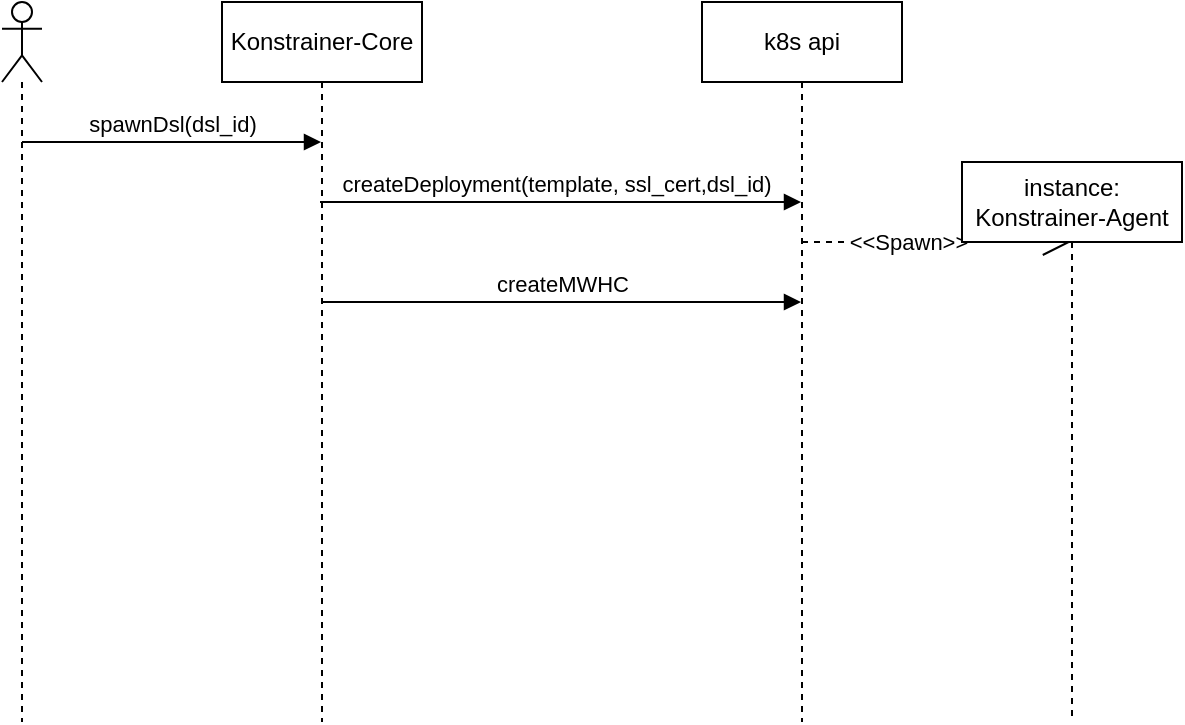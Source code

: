 <mxfile>
    <diagram id="5TAbmly4IlOM0eNRvKiz" name="Page-1">
        <mxGraphModel dx="1008" dy="792" grid="1" gridSize="10" guides="1" tooltips="1" connect="1" arrows="1" fold="1" page="1" pageScale="1" pageWidth="827" pageHeight="1169" math="0" shadow="0">
            <root>
                <mxCell id="0"/>
                <mxCell id="1" parent="0"/>
                <mxCell id="2" value="Konstrainer-Core" style="shape=umlLifeline;perimeter=lifelinePerimeter;whiteSpace=wrap;html=1;container=1;collapsible=0;recursiveResize=0;outlineConnect=0;" parent="1" vertex="1">
                    <mxGeometry x="200" y="80" width="100" height="360" as="geometry"/>
                </mxCell>
                <mxCell id="7" value="createDeployment(template, ssl_cert,dsl_id)" style="html=1;verticalAlign=bottom;endArrow=block;" parent="2" target="6" edge="1">
                    <mxGeometry x="-0.021" width="80" relative="1" as="geometry">
                        <mxPoint x="49" y="100" as="sourcePoint"/>
                        <mxPoint x="178.5" y="100" as="targetPoint"/>
                        <mxPoint as="offset"/>
                    </mxGeometry>
                </mxCell>
                <mxCell id="12" value="createMWHC" style="html=1;verticalAlign=bottom;endArrow=block;" parent="2" target="6" edge="1">
                    <mxGeometry width="80" relative="1" as="geometry">
                        <mxPoint x="50" y="150" as="sourcePoint"/>
                        <mxPoint x="130" y="150" as="targetPoint"/>
                    </mxGeometry>
                </mxCell>
                <mxCell id="4" value="" style="shape=umlLifeline;participant=umlActor;perimeter=lifelinePerimeter;whiteSpace=wrap;html=1;container=1;collapsible=0;recursiveResize=0;verticalAlign=top;spacingTop=36;outlineConnect=0;" parent="1" vertex="1">
                    <mxGeometry x="90" y="80" width="20" height="360" as="geometry"/>
                </mxCell>
                <mxCell id="5" value="spawnDsl(dsl_id)" style="html=1;verticalAlign=bottom;endArrow=block;" parent="4" target="2" edge="1">
                    <mxGeometry width="80" relative="1" as="geometry">
                        <mxPoint x="10" y="70" as="sourcePoint"/>
                        <mxPoint x="90" y="70" as="targetPoint"/>
                    </mxGeometry>
                </mxCell>
                <mxCell id="6" value="k8s api" style="shape=umlLifeline;perimeter=lifelinePerimeter;whiteSpace=wrap;html=1;container=1;collapsible=0;recursiveResize=0;outlineConnect=0;" parent="1" vertex="1">
                    <mxGeometry x="440" y="80" width="100" height="360" as="geometry"/>
                </mxCell>
                <mxCell id="8" value="&amp;lt;&amp;lt;Spawn&amp;gt;&amp;gt;" style="endArrow=open;endSize=12;dashed=1;html=1;" parent="6" target="9" edge="1">
                    <mxGeometry x="-0.223" width="160" relative="1" as="geometry">
                        <mxPoint x="50" y="120" as="sourcePoint"/>
                        <mxPoint x="210" y="120" as="targetPoint"/>
                        <Array as="points">
                            <mxPoint x="120" y="120"/>
                        </Array>
                        <mxPoint as="offset"/>
                    </mxGeometry>
                </mxCell>
                <mxCell id="9" value="instance: Konstrainer-Agent" style="shape=umlLifeline;perimeter=lifelinePerimeter;whiteSpace=wrap;html=1;container=1;collapsible=0;recursiveResize=0;outlineConnect=0;" parent="1" vertex="1">
                    <mxGeometry x="570" y="160" width="110" height="280" as="geometry"/>
                </mxCell>
            </root>
        </mxGraphModel>
    </diagram>
</mxfile>